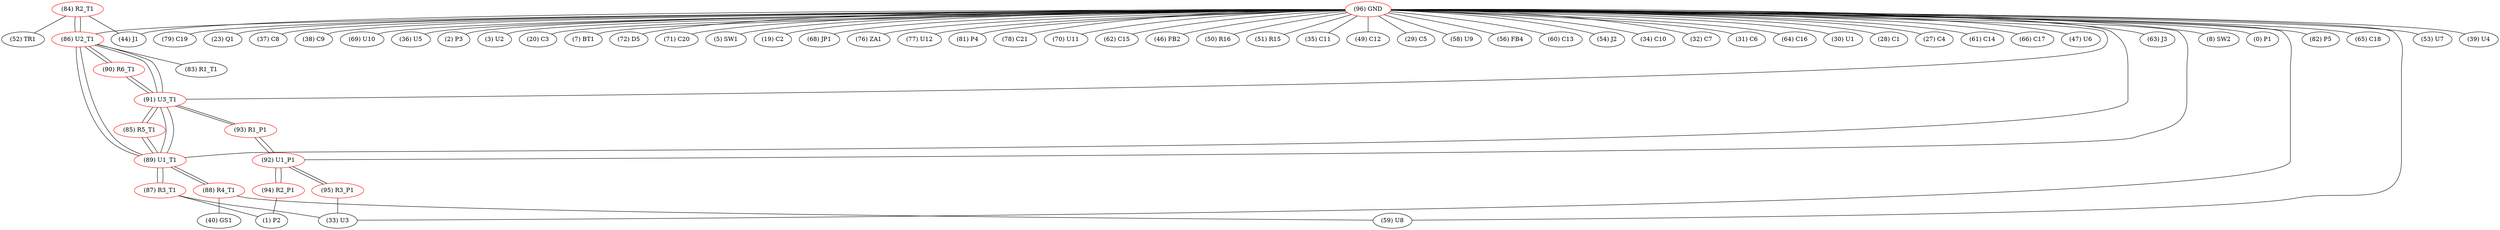 graph {
	84 [label="(84) R2_T1" color=red]
	44 [label="(44) J1"]
	52 [label="(52) TR1"]
	86 [label="(86) U2_T1"]
	85 [label="(85) R5_T1" color=red]
	91 [label="(91) U3_T1"]
	89 [label="(89) U1_T1"]
	86 [label="(86) U2_T1" color=red]
	91 [label="(91) U3_T1"]
	89 [label="(89) U1_T1"]
	84 [label="(84) R2_T1"]
	83 [label="(83) R1_T1"]
	90 [label="(90) R6_T1"]
	87 [label="(87) R3_T1" color=red]
	1 [label="(1) P2"]
	33 [label="(33) U3"]
	89 [label="(89) U1_T1"]
	88 [label="(88) R4_T1" color=red]
	59 [label="(59) U8"]
	40 [label="(40) GS1"]
	89 [label="(89) U1_T1"]
	89 [label="(89) U1_T1" color=red]
	88 [label="(88) R4_T1"]
	86 [label="(86) U2_T1"]
	91 [label="(91) U3_T1"]
	85 [label="(85) R5_T1"]
	87 [label="(87) R3_T1"]
	90 [label="(90) R6_T1" color=red]
	91 [label="(91) U3_T1"]
	86 [label="(86) U2_T1"]
	91 [label="(91) U3_T1" color=red]
	90 [label="(90) R6_T1"]
	85 [label="(85) R5_T1"]
	86 [label="(86) U2_T1"]
	89 [label="(89) U1_T1"]
	93 [label="(93) R1_P1"]
	92 [label="(92) U1_P1" color=red]
	95 [label="(95) R3_P1"]
	94 [label="(94) R2_P1"]
	93 [label="(93) R1_P1"]
	93 [label="(93) R1_P1" color=red]
	91 [label="(91) U3_T1"]
	92 [label="(92) U1_P1"]
	94 [label="(94) R2_P1" color=red]
	1 [label="(1) P2"]
	92 [label="(92) U1_P1"]
	95 [label="(95) R3_P1" color=red]
	33 [label="(33) U3"]
	92 [label="(92) U1_P1"]
	96 [label="(96) GND" color=red]
	63 [label="(63) J3"]
	8 [label="(8) SW2"]
	0 [label="(0) P1"]
	82 [label="(82) P5"]
	65 [label="(65) C18"]
	53 [label="(53) U7"]
	39 [label="(39) U4"]
	79 [label="(79) C19"]
	23 [label="(23) Q1"]
	37 [label="(37) C8"]
	38 [label="(38) C9"]
	69 [label="(69) U10"]
	36 [label="(36) U5"]
	2 [label="(2) P3"]
	3 [label="(3) U2"]
	20 [label="(20) C3"]
	7 [label="(7) BT1"]
	72 [label="(72) D5"]
	71 [label="(71) C20"]
	5 [label="(5) SW1"]
	19 [label="(19) C2"]
	68 [label="(68) JP1"]
	76 [label="(76) ZA1"]
	77 [label="(77) U12"]
	81 [label="(81) P4"]
	78 [label="(78) C21"]
	70 [label="(70) U11"]
	59 [label="(59) U8"]
	62 [label="(62) C15"]
	46 [label="(46) FB2"]
	50 [label="(50) R16"]
	51 [label="(51) R15"]
	33 [label="(33) U3"]
	35 [label="(35) C11"]
	49 [label="(49) C12"]
	29 [label="(29) C5"]
	58 [label="(58) U9"]
	56 [label="(56) FB4"]
	60 [label="(60) C13"]
	54 [label="(54) J2"]
	34 [label="(34) C10"]
	32 [label="(32) C7"]
	31 [label="(31) C6"]
	64 [label="(64) C16"]
	30 [label="(30) U1"]
	28 [label="(28) C1"]
	27 [label="(27) C4"]
	61 [label="(61) C14"]
	66 [label="(66) C17"]
	44 [label="(44) J1"]
	47 [label="(47) U6"]
	91 [label="(91) U3_T1"]
	89 [label="(89) U1_T1"]
	86 [label="(86) U2_T1"]
	92 [label="(92) U1_P1"]
	84 -- 44
	84 -- 52
	84 -- 86
	85 -- 91
	85 -- 89
	86 -- 91
	86 -- 89
	86 -- 84
	86 -- 83
	86 -- 90
	87 -- 1
	87 -- 33
	87 -- 89
	88 -- 59
	88 -- 40
	88 -- 89
	89 -- 88
	89 -- 86
	89 -- 91
	89 -- 85
	89 -- 87
	90 -- 91
	90 -- 86
	91 -- 90
	91 -- 85
	91 -- 86
	91 -- 89
	91 -- 93
	92 -- 95
	92 -- 94
	92 -- 93
	93 -- 91
	93 -- 92
	94 -- 1
	94 -- 92
	95 -- 33
	95 -- 92
	96 -- 63
	96 -- 8
	96 -- 0
	96 -- 82
	96 -- 65
	96 -- 53
	96 -- 39
	96 -- 79
	96 -- 23
	96 -- 37
	96 -- 38
	96 -- 69
	96 -- 36
	96 -- 2
	96 -- 3
	96 -- 20
	96 -- 7
	96 -- 72
	96 -- 71
	96 -- 5
	96 -- 19
	96 -- 68
	96 -- 76
	96 -- 77
	96 -- 81
	96 -- 78
	96 -- 70
	96 -- 59
	96 -- 62
	96 -- 46
	96 -- 50
	96 -- 51
	96 -- 33
	96 -- 35
	96 -- 49
	96 -- 29
	96 -- 58
	96 -- 56
	96 -- 60
	96 -- 54
	96 -- 34
	96 -- 32
	96 -- 31
	96 -- 64
	96 -- 30
	96 -- 28
	96 -- 27
	96 -- 61
	96 -- 66
	96 -- 44
	96 -- 47
	96 -- 91
	96 -- 89
	96 -- 86
	96 -- 92
}